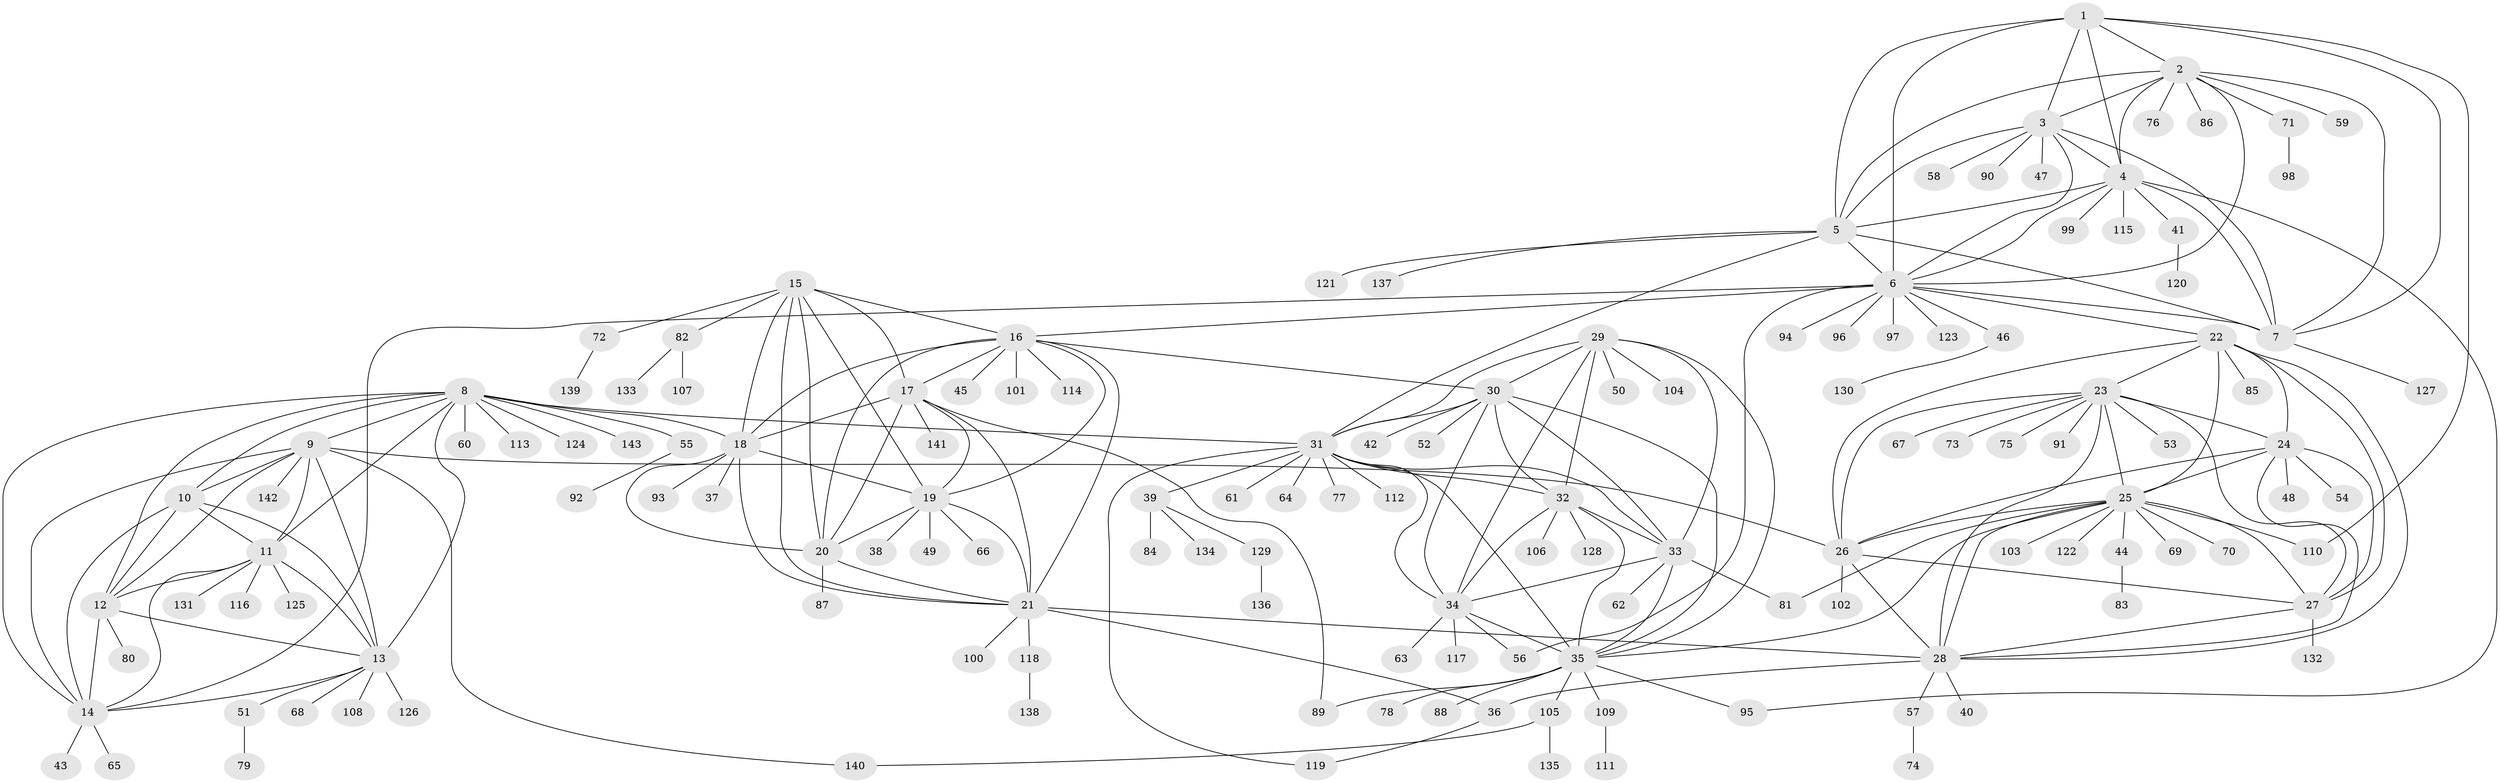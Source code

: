 // coarse degree distribution, {9: 0.02631578947368421, 6: 0.03508771929824561, 7: 0.03508771929824561, 8: 0.02631578947368421, 12: 0.017543859649122806, 15: 0.008771929824561403, 14: 0.017543859649122806, 5: 0.02631578947368421, 11: 0.008771929824561403, 10: 0.017543859649122806, 13: 0.008771929824561403, 1: 0.6666666666666666, 4: 0.008771929824561403, 2: 0.08771929824561403, 3: 0.008771929824561403}
// Generated by graph-tools (version 1.1) at 2025/24/03/03/25 07:24:11]
// undirected, 143 vertices, 231 edges
graph export_dot {
graph [start="1"]
  node [color=gray90,style=filled];
  1;
  2;
  3;
  4;
  5;
  6;
  7;
  8;
  9;
  10;
  11;
  12;
  13;
  14;
  15;
  16;
  17;
  18;
  19;
  20;
  21;
  22;
  23;
  24;
  25;
  26;
  27;
  28;
  29;
  30;
  31;
  32;
  33;
  34;
  35;
  36;
  37;
  38;
  39;
  40;
  41;
  42;
  43;
  44;
  45;
  46;
  47;
  48;
  49;
  50;
  51;
  52;
  53;
  54;
  55;
  56;
  57;
  58;
  59;
  60;
  61;
  62;
  63;
  64;
  65;
  66;
  67;
  68;
  69;
  70;
  71;
  72;
  73;
  74;
  75;
  76;
  77;
  78;
  79;
  80;
  81;
  82;
  83;
  84;
  85;
  86;
  87;
  88;
  89;
  90;
  91;
  92;
  93;
  94;
  95;
  96;
  97;
  98;
  99;
  100;
  101;
  102;
  103;
  104;
  105;
  106;
  107;
  108;
  109;
  110;
  111;
  112;
  113;
  114;
  115;
  116;
  117;
  118;
  119;
  120;
  121;
  122;
  123;
  124;
  125;
  126;
  127;
  128;
  129;
  130;
  131;
  132;
  133;
  134;
  135;
  136;
  137;
  138;
  139;
  140;
  141;
  142;
  143;
  1 -- 2;
  1 -- 3;
  1 -- 4;
  1 -- 5;
  1 -- 6;
  1 -- 7;
  1 -- 110;
  2 -- 3;
  2 -- 4;
  2 -- 5;
  2 -- 6;
  2 -- 7;
  2 -- 59;
  2 -- 71;
  2 -- 76;
  2 -- 86;
  3 -- 4;
  3 -- 5;
  3 -- 6;
  3 -- 7;
  3 -- 47;
  3 -- 58;
  3 -- 90;
  4 -- 5;
  4 -- 6;
  4 -- 7;
  4 -- 41;
  4 -- 95;
  4 -- 99;
  4 -- 115;
  5 -- 6;
  5 -- 7;
  5 -- 31;
  5 -- 121;
  5 -- 137;
  6 -- 7;
  6 -- 14;
  6 -- 16;
  6 -- 22;
  6 -- 46;
  6 -- 56;
  6 -- 94;
  6 -- 96;
  6 -- 97;
  6 -- 123;
  7 -- 127;
  8 -- 9;
  8 -- 10;
  8 -- 11;
  8 -- 12;
  8 -- 13;
  8 -- 14;
  8 -- 18;
  8 -- 31;
  8 -- 55;
  8 -- 60;
  8 -- 113;
  8 -- 124;
  8 -- 143;
  9 -- 10;
  9 -- 11;
  9 -- 12;
  9 -- 13;
  9 -- 14;
  9 -- 26;
  9 -- 140;
  9 -- 142;
  10 -- 11;
  10 -- 12;
  10 -- 13;
  10 -- 14;
  11 -- 12;
  11 -- 13;
  11 -- 14;
  11 -- 116;
  11 -- 125;
  11 -- 131;
  12 -- 13;
  12 -- 14;
  12 -- 80;
  13 -- 14;
  13 -- 51;
  13 -- 68;
  13 -- 108;
  13 -- 126;
  14 -- 43;
  14 -- 65;
  15 -- 16;
  15 -- 17;
  15 -- 18;
  15 -- 19;
  15 -- 20;
  15 -- 21;
  15 -- 72;
  15 -- 82;
  16 -- 17;
  16 -- 18;
  16 -- 19;
  16 -- 20;
  16 -- 21;
  16 -- 30;
  16 -- 45;
  16 -- 101;
  16 -- 114;
  17 -- 18;
  17 -- 19;
  17 -- 20;
  17 -- 21;
  17 -- 89;
  17 -- 141;
  18 -- 19;
  18 -- 20;
  18 -- 21;
  18 -- 37;
  18 -- 93;
  19 -- 20;
  19 -- 21;
  19 -- 38;
  19 -- 49;
  19 -- 66;
  20 -- 21;
  20 -- 87;
  21 -- 28;
  21 -- 36;
  21 -- 100;
  21 -- 118;
  22 -- 23;
  22 -- 24;
  22 -- 25;
  22 -- 26;
  22 -- 27;
  22 -- 28;
  22 -- 85;
  23 -- 24;
  23 -- 25;
  23 -- 26;
  23 -- 27;
  23 -- 28;
  23 -- 53;
  23 -- 67;
  23 -- 73;
  23 -- 75;
  23 -- 91;
  24 -- 25;
  24 -- 26;
  24 -- 27;
  24 -- 28;
  24 -- 48;
  24 -- 54;
  25 -- 26;
  25 -- 27;
  25 -- 28;
  25 -- 35;
  25 -- 44;
  25 -- 69;
  25 -- 70;
  25 -- 81;
  25 -- 103;
  25 -- 110;
  25 -- 122;
  26 -- 27;
  26 -- 28;
  26 -- 102;
  27 -- 28;
  27 -- 132;
  28 -- 36;
  28 -- 40;
  28 -- 57;
  29 -- 30;
  29 -- 31;
  29 -- 32;
  29 -- 33;
  29 -- 34;
  29 -- 35;
  29 -- 50;
  29 -- 104;
  30 -- 31;
  30 -- 32;
  30 -- 33;
  30 -- 34;
  30 -- 35;
  30 -- 42;
  30 -- 52;
  31 -- 32;
  31 -- 33;
  31 -- 34;
  31 -- 35;
  31 -- 39;
  31 -- 61;
  31 -- 64;
  31 -- 77;
  31 -- 112;
  31 -- 119;
  32 -- 33;
  32 -- 34;
  32 -- 35;
  32 -- 106;
  32 -- 128;
  33 -- 34;
  33 -- 35;
  33 -- 62;
  33 -- 81;
  34 -- 35;
  34 -- 56;
  34 -- 63;
  34 -- 117;
  35 -- 78;
  35 -- 88;
  35 -- 89;
  35 -- 95;
  35 -- 105;
  35 -- 109;
  36 -- 119;
  39 -- 84;
  39 -- 129;
  39 -- 134;
  41 -- 120;
  44 -- 83;
  46 -- 130;
  51 -- 79;
  55 -- 92;
  57 -- 74;
  71 -- 98;
  72 -- 139;
  82 -- 107;
  82 -- 133;
  105 -- 135;
  105 -- 140;
  109 -- 111;
  118 -- 138;
  129 -- 136;
}
